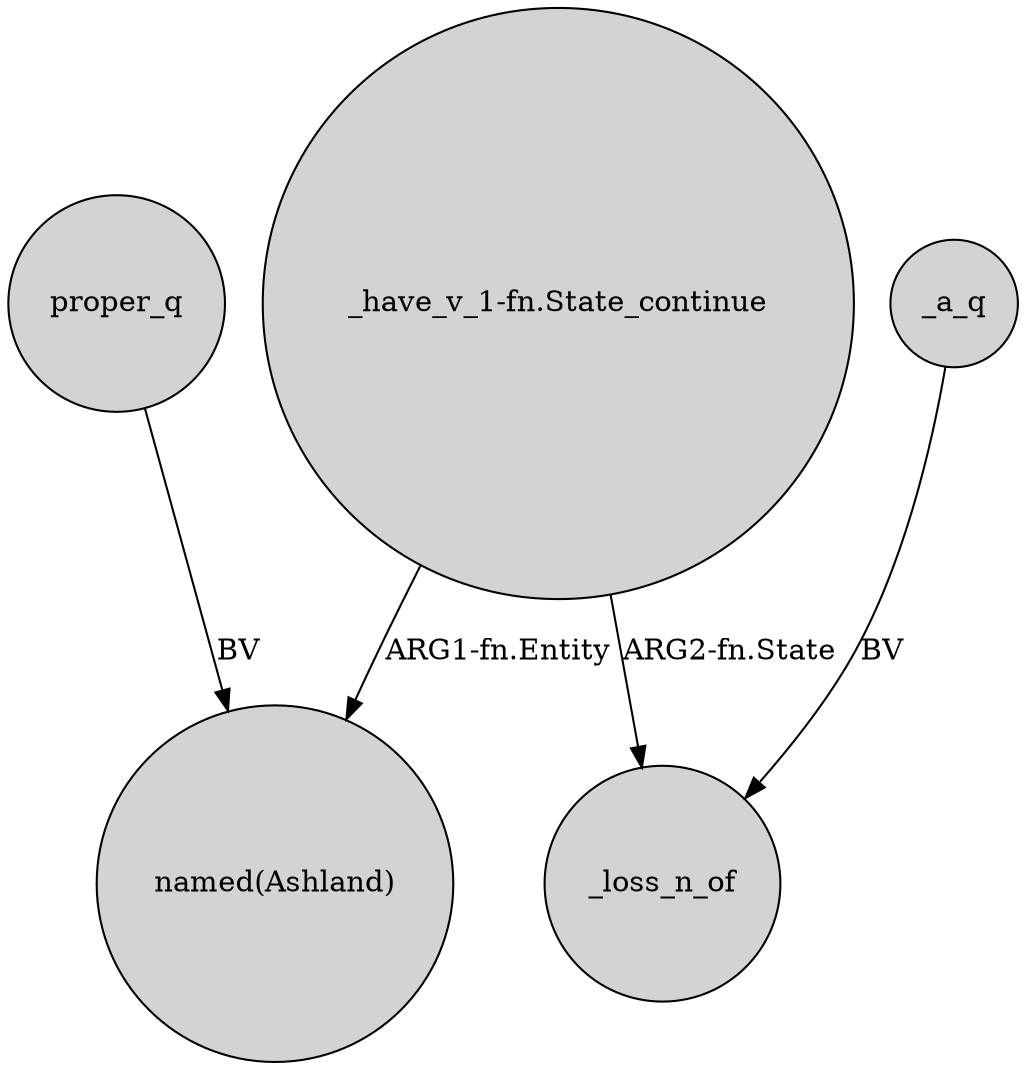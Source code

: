 digraph {
	node [shape=circle style=filled]
	"_have_v_1-fn.State_continue" -> "named(Ashland)" [label="ARG1-fn.Entity"]
	_a_q -> _loss_n_of [label=BV]
	"_have_v_1-fn.State_continue" -> _loss_n_of [label="ARG2-fn.State"]
	proper_q -> "named(Ashland)" [label=BV]
}
